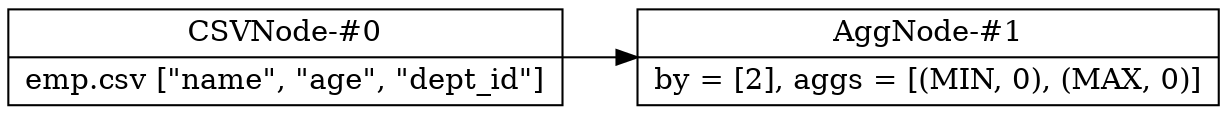 digraph example1 {
    node [shape=record];
    rankdir=LR;
    splines=polyline;
    nodesep=0.5;
    Node0[label="CSVNode-#0|emp.csv [\"name\", \"age\", \"dept_id\"]"];
    Node1[label="AggNode-#1|by = [2], aggs = [(MIN, 0), (MAX, 0)]"];
    Node0 -> Node1;
}
